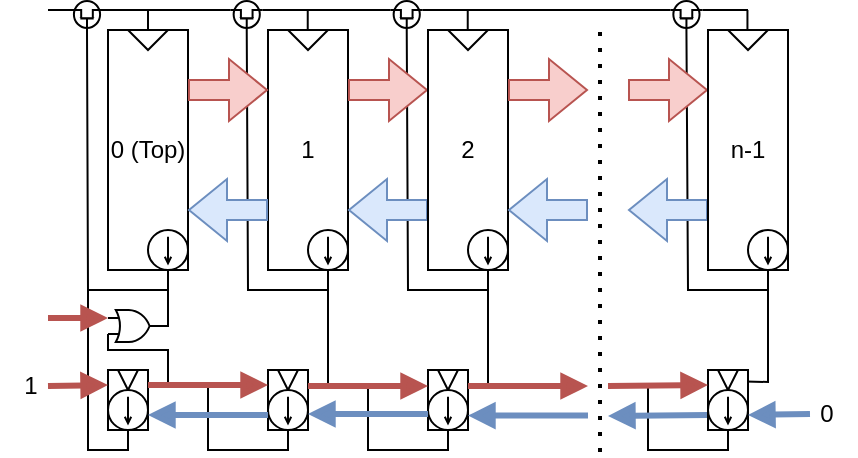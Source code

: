<mxfile version="26.2.15">
  <diagram name="Page-1" id="yw7uzkfrFI3tsPfTm3u0">
    <mxGraphModel dx="476" dy="406" grid="1" gridSize="10" guides="1" tooltips="1" connect="1" arrows="1" fold="1" page="1" pageScale="1" pageWidth="850" pageHeight="1100" math="0" shadow="0">
      <root>
        <mxCell id="0" />
        <mxCell id="1" parent="0" />
        <mxCell id="SbQJvmoPVhkG7Eqfk1Kw-50" value="" style="endArrow=none;html=1;rounded=0;exitX=0.5;exitY=1;exitDx=0;exitDy=0;exitPerimeter=0;" edge="1" parent="1" source="SbQJvmoPVhkG7Eqfk1Kw-49">
          <mxGeometry width="50" height="50" relative="1" as="geometry">
            <mxPoint x="440" y="380" as="sourcePoint" />
            <mxPoint x="260" y="410" as="targetPoint" />
            <Array as="points">
              <mxPoint x="280" y="490" />
              <mxPoint x="260" y="490" />
            </Array>
          </mxGeometry>
        </mxCell>
        <mxCell id="SbQJvmoPVhkG7Eqfk1Kw-32" value="" style="endArrow=none;html=1;rounded=0;exitX=0;exitY=0.5;exitDx=0;exitDy=0;exitPerimeter=0;" edge="1" parent="1" source="SbQJvmoPVhkG7Eqfk1Kw-30">
          <mxGeometry width="50" height="50" relative="1" as="geometry">
            <mxPoint x="439.87" y="330" as="sourcePoint" />
            <mxPoint x="380" y="410" as="targetPoint" />
            <Array as="points">
              <mxPoint x="340" y="410" />
            </Array>
          </mxGeometry>
        </mxCell>
        <mxCell id="SbQJvmoPVhkG7Eqfk1Kw-36" value="" style="endArrow=none;html=1;rounded=0;exitX=0;exitY=0.5;exitDx=0;exitDy=0;exitPerimeter=0;" edge="1" parent="1" source="SbQJvmoPVhkG7Eqfk1Kw-34">
          <mxGeometry width="50" height="50" relative="1" as="geometry">
            <mxPoint x="519.87" y="330" as="sourcePoint" />
            <mxPoint x="460" y="410" as="targetPoint" />
            <Array as="points">
              <mxPoint x="420" y="410" />
            </Array>
          </mxGeometry>
        </mxCell>
        <mxCell id="SbQJvmoPVhkG7Eqfk1Kw-40" value="" style="endArrow=none;html=1;rounded=0;exitX=0;exitY=0.5;exitDx=0;exitDy=0;exitPerimeter=0;" edge="1" parent="1" source="SbQJvmoPVhkG7Eqfk1Kw-38">
          <mxGeometry width="50" height="50" relative="1" as="geometry">
            <mxPoint x="659.72" y="330" as="sourcePoint" />
            <mxPoint x="600" y="410" as="targetPoint" />
            <Array as="points">
              <mxPoint x="560" y="410" />
            </Array>
          </mxGeometry>
        </mxCell>
        <mxCell id="SbQJvmoPVhkG7Eqfk1Kw-4" value="" style="endArrow=none;html=1;rounded=0;exitX=0.75;exitY=1;exitDx=0;exitDy=0;entryX=0.937;entryY=0.192;entryDx=0;entryDy=0;entryPerimeter=0;" edge="1" parent="1" target="aNke-gL7oU3gdszmX9jL-92">
          <mxGeometry width="50" height="50" relative="1" as="geometry">
            <mxPoint x="600" y="400" as="sourcePoint" />
            <mxPoint x="590" y="448" as="targetPoint" />
            <Array as="points">
              <mxPoint x="600" y="456" />
            </Array>
          </mxGeometry>
        </mxCell>
        <mxCell id="SbQJvmoPVhkG7Eqfk1Kw-16" value="" style="endArrow=none;html=1;rounded=0;exitX=0.5;exitY=1;exitDx=0;exitDy=0;exitPerimeter=0;" edge="1" parent="1">
          <mxGeometry width="50" height="50" relative="1" as="geometry">
            <mxPoint x="580" y="480" as="sourcePoint" />
            <mxPoint x="540" y="458" as="targetPoint" />
            <Array as="points">
              <mxPoint x="580" y="490" />
              <mxPoint x="540" y="490" />
            </Array>
          </mxGeometry>
        </mxCell>
        <mxCell id="SbQJvmoPVhkG7Eqfk1Kw-15" value="" style="endArrow=none;html=1;rounded=0;exitX=0.5;exitY=1;exitDx=0;exitDy=0;exitPerimeter=0;" edge="1" parent="1">
          <mxGeometry width="50" height="50" relative="1" as="geometry">
            <mxPoint x="440" y="480" as="sourcePoint" />
            <mxPoint x="400" y="458" as="targetPoint" />
            <Array as="points">
              <mxPoint x="440" y="490" />
              <mxPoint x="400" y="490" />
            </Array>
          </mxGeometry>
        </mxCell>
        <mxCell id="SbQJvmoPVhkG7Eqfk1Kw-14" value="" style="endArrow=none;html=1;rounded=0;exitX=0.5;exitY=1;exitDx=0;exitDy=0;exitPerimeter=0;" edge="1" parent="1" source="SbQJvmoPVhkG7Eqfk1Kw-8">
          <mxGeometry width="50" height="50" relative="1" as="geometry">
            <mxPoint x="350" y="420" as="sourcePoint" />
            <mxPoint x="320" y="458" as="targetPoint" />
            <Array as="points">
              <mxPoint x="360" y="490" />
              <mxPoint x="320" y="490" />
            </Array>
          </mxGeometry>
        </mxCell>
        <mxCell id="SbQJvmoPVhkG7Eqfk1Kw-3" value="" style="endArrow=none;html=1;rounded=0;exitX=0.75;exitY=1;exitDx=0;exitDy=0;entryX=1;entryY=0.25;entryDx=0;entryDy=0;" edge="1" parent="1" target="aNke-gL7oU3gdszmX9jL-86">
          <mxGeometry width="50" height="50" relative="1" as="geometry">
            <mxPoint x="460" y="400" as="sourcePoint" />
            <mxPoint x="450" y="448" as="targetPoint" />
            <Array as="points">
              <mxPoint x="460" y="458" />
            </Array>
          </mxGeometry>
        </mxCell>
        <mxCell id="aNke-gL7oU3gdszmX9jL-122" style="edgeStyle=orthogonalEdgeStyle;rounded=0;orthogonalLoop=1;jettySize=auto;html=1;endArrow=none;startFill=0;exitX=1;exitY=0.25;exitDx=0;exitDy=0;entryX=0;entryY=0.75;entryDx=0;entryDy=0;entryPerimeter=0;" parent="1" source="aNke-gL7oU3gdszmX9jL-39" target="aNke-gL7oU3gdszmX9jL-116" edge="1">
          <mxGeometry relative="1" as="geometry">
            <Array as="points">
              <mxPoint x="300" y="458" />
              <mxPoint x="300" y="440" />
              <mxPoint x="270" y="440" />
            </Array>
            <mxPoint x="290" y="460" as="sourcePoint" />
            <mxPoint x="260" y="440" as="targetPoint" />
          </mxGeometry>
        </mxCell>
        <mxCell id="aNke-gL7oU3gdszmX9jL-112" value="" style="endArrow=block;html=1;rounded=0;exitX=0;exitY=0.75;exitDx=0;exitDy=0;endFill=1;strokeWidth=3;fillColor=#dae8fc;strokeColor=#6c8ebf;" parent="1" source="aNke-gL7oU3gdszmX9jL-92" edge="1">
          <mxGeometry width="50" height="50" relative="1" as="geometry">
            <mxPoint x="600" y="472.93" as="sourcePoint" />
            <mxPoint x="520" y="473" as="targetPoint" />
          </mxGeometry>
        </mxCell>
        <mxCell id="aNke-gL7oU3gdszmX9jL-3" value="1" style="rounded=0;whiteSpace=wrap;html=1;" parent="1" vertex="1">
          <mxGeometry x="350" y="280" width="40" height="120" as="geometry" />
        </mxCell>
        <mxCell id="aNke-gL7oU3gdszmX9jL-9" value="" style="shape=flexArrow;endArrow=classic;html=1;rounded=0;entryX=1;entryY=0.75;entryDx=0;entryDy=0;exitX=0;exitY=0.75;exitDx=0;exitDy=0;fillColor=#dae8fc;strokeColor=#6c8ebf;" parent="1" source="aNke-gL7oU3gdszmX9jL-12" target="aNke-gL7oU3gdszmX9jL-3" edge="1">
          <mxGeometry width="50" height="50" relative="1" as="geometry">
            <mxPoint x="240" y="328" as="sourcePoint" />
            <mxPoint x="278" y="329" as="targetPoint" />
          </mxGeometry>
        </mxCell>
        <mxCell id="aNke-gL7oU3gdszmX9jL-12" value="" style="rounded=0;whiteSpace=wrap;html=1;" parent="1" vertex="1">
          <mxGeometry x="430" y="280" width="40" height="120" as="geometry" />
        </mxCell>
        <mxCell id="aNke-gL7oU3gdszmX9jL-13" value="" style="shape=flexArrow;endArrow=classic;html=1;rounded=0;entryX=0;entryY=0.25;entryDx=0;entryDy=0;fillColor=#f8cecc;strokeColor=#b85450;" parent="1" target="aNke-gL7oU3gdszmX9jL-12" edge="1">
          <mxGeometry width="50" height="50" relative="1" as="geometry">
            <mxPoint x="390" y="310" as="sourcePoint" />
            <mxPoint x="278" y="321" as="targetPoint" />
          </mxGeometry>
        </mxCell>
        <mxCell id="aNke-gL7oU3gdszmX9jL-16" value="&lt;span style=&quot;background-color: transparent; color: light-dark(rgb(0, 0, 0), rgb(255, 255, 255));&quot;&gt;0 (Top)&lt;/span&gt;" style="rounded=0;whiteSpace=wrap;html=1;" parent="1" vertex="1">
          <mxGeometry x="270" y="280" width="40" height="120" as="geometry" />
        </mxCell>
        <mxCell id="aNke-gL7oU3gdszmX9jL-17" value="" style="shape=flexArrow;endArrow=classic;html=1;rounded=0;entryX=1;entryY=0.75;entryDx=0;entryDy=0;exitX=0;exitY=0.75;exitDx=0;exitDy=0;fillColor=#dae8fc;strokeColor=#6c8ebf;" parent="1" target="aNke-gL7oU3gdszmX9jL-16" edge="1">
          <mxGeometry width="50" height="50" relative="1" as="geometry">
            <mxPoint x="350" y="370" as="sourcePoint" />
            <mxPoint x="198" y="329" as="targetPoint" />
          </mxGeometry>
        </mxCell>
        <mxCell id="aNke-gL7oU3gdszmX9jL-20" value="" style="shape=flexArrow;endArrow=classic;html=1;rounded=0;entryX=0;entryY=0.25;entryDx=0;entryDy=0;fillColor=#f8cecc;strokeColor=#b85450;" parent="1" edge="1">
          <mxGeometry width="50" height="50" relative="1" as="geometry">
            <mxPoint x="310" y="310" as="sourcePoint" />
            <mxPoint x="350" y="310" as="targetPoint" />
          </mxGeometry>
        </mxCell>
        <mxCell id="aNke-gL7oU3gdszmX9jL-26" value="2" style="rounded=0;whiteSpace=wrap;html=1;" parent="1" vertex="1">
          <mxGeometry x="430" y="280" width="40" height="120" as="geometry" />
        </mxCell>
        <mxCell id="aNke-gL7oU3gdszmX9jL-27" value="" style="shape=flexArrow;endArrow=classic;html=1;rounded=0;entryX=1;entryY=0.75;entryDx=0;entryDy=0;exitX=0;exitY=0.75;exitDx=0;exitDy=0;fillColor=#dae8fc;strokeColor=#6c8ebf;" parent="1" target="aNke-gL7oU3gdszmX9jL-26" edge="1">
          <mxGeometry width="50" height="50" relative="1" as="geometry">
            <mxPoint x="510" y="370" as="sourcePoint" />
            <mxPoint x="358" y="329" as="targetPoint" />
          </mxGeometry>
        </mxCell>
        <mxCell id="aNke-gL7oU3gdszmX9jL-30" value="" style="shape=flexArrow;endArrow=classic;html=1;rounded=0;entryX=0;entryY=0.25;entryDx=0;entryDy=0;fillColor=#f8cecc;strokeColor=#b85450;" parent="1" edge="1">
          <mxGeometry width="50" height="50" relative="1" as="geometry">
            <mxPoint x="470" y="310" as="sourcePoint" />
            <mxPoint x="510" y="310" as="targetPoint" />
          </mxGeometry>
        </mxCell>
        <mxCell id="aNke-gL7oU3gdszmX9jL-32" value="" style="endArrow=none;html=1;rounded=0;entryX=0.25;entryY=0;entryDx=0;entryDy=0;exitX=0.75;exitY=0;exitDx=0;exitDy=0;" parent="1" source="aNke-gL7oU3gdszmX9jL-16" target="aNke-gL7oU3gdszmX9jL-16" edge="1">
          <mxGeometry width="50" height="50" relative="1" as="geometry">
            <mxPoint x="360" y="450" as="sourcePoint" />
            <mxPoint x="410" y="400" as="targetPoint" />
            <Array as="points">
              <mxPoint x="290" y="290" />
            </Array>
          </mxGeometry>
        </mxCell>
        <mxCell id="aNke-gL7oU3gdszmX9jL-34" value="" style="endArrow=none;html=1;rounded=0;entryX=0.25;entryY=0;entryDx=0;entryDy=0;exitX=0.75;exitY=0;exitDx=0;exitDy=0;" parent="1" edge="1">
          <mxGeometry width="50" height="50" relative="1" as="geometry">
            <mxPoint x="380" y="280" as="sourcePoint" />
            <mxPoint x="360" y="280" as="targetPoint" />
            <Array as="points">
              <mxPoint x="370" y="290" />
            </Array>
          </mxGeometry>
        </mxCell>
        <mxCell id="aNke-gL7oU3gdszmX9jL-35" value="" style="endArrow=none;html=1;rounded=0;entryX=0.25;entryY=0;entryDx=0;entryDy=0;exitX=0.75;exitY=0;exitDx=0;exitDy=0;" parent="1" edge="1">
          <mxGeometry width="50" height="50" relative="1" as="geometry">
            <mxPoint x="460" y="280" as="sourcePoint" />
            <mxPoint x="440" y="280" as="targetPoint" />
            <Array as="points">
              <mxPoint x="450" y="290" />
            </Array>
          </mxGeometry>
        </mxCell>
        <mxCell id="aNke-gL7oU3gdszmX9jL-47" value="" style="group" parent="1" vertex="1" connectable="0">
          <mxGeometry x="270" y="450" width="20" height="30" as="geometry" />
        </mxCell>
        <mxCell id="aNke-gL7oU3gdszmX9jL-39" value="" style="rounded=0;whiteSpace=wrap;html=1;" parent="aNke-gL7oU3gdszmX9jL-47" vertex="1">
          <mxGeometry width="20" height="30" as="geometry" />
        </mxCell>
        <mxCell id="aNke-gL7oU3gdszmX9jL-40" value="" style="endArrow=none;html=1;rounded=0;entryX=0.25;entryY=0;entryDx=0;entryDy=0;exitX=0.75;exitY=0;exitDx=0;exitDy=0;" parent="aNke-gL7oU3gdszmX9jL-47" edge="1">
          <mxGeometry width="50" height="50" relative="1" as="geometry">
            <mxPoint x="15" as="sourcePoint" />
            <mxPoint x="5" as="targetPoint" />
            <Array as="points">
              <mxPoint x="10" y="10" />
            </Array>
          </mxGeometry>
        </mxCell>
        <mxCell id="SbQJvmoPVhkG7Eqfk1Kw-49" value="" style="pointerEvents=1;verticalLabelPosition=bottom;shadow=0;dashed=0;align=center;html=1;verticalAlign=top;shape=mxgraph.electrical.signal_sources.source;aspect=fixed;points=[[0.5,0,0],[1,0.5,0],[0.5,1,0],[0,0.5,0]];elSignalType=dc2;" vertex="1" parent="aNke-gL7oU3gdszmX9jL-47">
          <mxGeometry y="10" width="20" height="20" as="geometry" />
        </mxCell>
        <mxCell id="aNke-gL7oU3gdszmX9jL-57" value="" style="shape=flexArrow;endArrow=classic;html=1;rounded=0;entryX=1;entryY=0.75;entryDx=0;entryDy=0;exitX=0;exitY=0.75;exitDx=0;exitDy=0;fillColor=#dae8fc;strokeColor=#6c8ebf;" parent="1" source="aNke-gL7oU3gdszmX9jL-59" edge="1">
          <mxGeometry width="50" height="50" relative="1" as="geometry">
            <mxPoint x="380" y="328" as="sourcePoint" />
            <mxPoint x="530" y="370" as="targetPoint" />
          </mxGeometry>
        </mxCell>
        <mxCell id="aNke-gL7oU3gdszmX9jL-59" value="" style="rounded=0;whiteSpace=wrap;html=1;" parent="1" vertex="1">
          <mxGeometry x="570" y="280" width="40" height="120" as="geometry" />
        </mxCell>
        <mxCell id="aNke-gL7oU3gdszmX9jL-60" value="" style="shape=flexArrow;endArrow=classic;html=1;rounded=0;entryX=0;entryY=0.25;entryDx=0;entryDy=0;fillColor=#f8cecc;strokeColor=#b85450;" parent="1" target="aNke-gL7oU3gdszmX9jL-59" edge="1">
          <mxGeometry width="50" height="50" relative="1" as="geometry">
            <mxPoint x="530" y="310" as="sourcePoint" />
            <mxPoint x="418" y="321" as="targetPoint" />
          </mxGeometry>
        </mxCell>
        <mxCell id="aNke-gL7oU3gdszmX9jL-62" value="n-1" style="rounded=0;whiteSpace=wrap;html=1;" parent="1" vertex="1">
          <mxGeometry x="570" y="280" width="40" height="120" as="geometry" />
        </mxCell>
        <mxCell id="aNke-gL7oU3gdszmX9jL-67" value="" style="endArrow=none;html=1;rounded=0;entryX=0.25;entryY=0;entryDx=0;entryDy=0;exitX=0.75;exitY=0;exitDx=0;exitDy=0;" parent="1" edge="1">
          <mxGeometry width="50" height="50" relative="1" as="geometry">
            <mxPoint x="600" y="280" as="sourcePoint" />
            <mxPoint x="580" y="280" as="targetPoint" />
            <Array as="points">
              <mxPoint x="590" y="290" />
            </Array>
          </mxGeometry>
        </mxCell>
        <mxCell id="aNke-gL7oU3gdszmX9jL-79" value="" style="group" parent="1" vertex="1" connectable="0">
          <mxGeometry x="350" y="450" width="20" height="30" as="geometry" />
        </mxCell>
        <mxCell id="aNke-gL7oU3gdszmX9jL-80" value="" style="rounded=0;whiteSpace=wrap;html=1;" parent="aNke-gL7oU3gdszmX9jL-79" vertex="1">
          <mxGeometry width="20" height="30" as="geometry" />
        </mxCell>
        <mxCell id="aNke-gL7oU3gdszmX9jL-81" value="" style="endArrow=none;html=1;rounded=0;entryX=0.25;entryY=0;entryDx=0;entryDy=0;exitX=0.75;exitY=0;exitDx=0;exitDy=0;" parent="aNke-gL7oU3gdszmX9jL-79" edge="1">
          <mxGeometry width="50" height="50" relative="1" as="geometry">
            <mxPoint x="15" as="sourcePoint" />
            <mxPoint x="5" as="targetPoint" />
            <Array as="points">
              <mxPoint x="10" y="10" />
            </Array>
          </mxGeometry>
        </mxCell>
        <mxCell id="SbQJvmoPVhkG7Eqfk1Kw-8" value="" style="pointerEvents=1;verticalLabelPosition=bottom;shadow=0;dashed=0;align=center;html=1;verticalAlign=top;shape=mxgraph.electrical.signal_sources.source;aspect=fixed;points=[[0.5,0,0],[1,0.5,0],[0.5,1,0],[0,0.5,0]];elSignalType=dc2;" vertex="1" parent="aNke-gL7oU3gdszmX9jL-79">
          <mxGeometry y="10" width="20" height="20" as="geometry" />
        </mxCell>
        <mxCell id="aNke-gL7oU3gdszmX9jL-82" value="" style="endArrow=none;html=1;rounded=0;exitX=0.75;exitY=1;exitDx=0;exitDy=0;entryX=1;entryY=0.25;entryDx=0;entryDy=0;" parent="1" target="aNke-gL7oU3gdszmX9jL-80" edge="1" source="aNke-gL7oU3gdszmX9jL-3">
          <mxGeometry width="50" height="50" relative="1" as="geometry">
            <mxPoint x="390" y="383" as="sourcePoint" />
            <mxPoint x="390" y="450" as="targetPoint" />
            <Array as="points">
              <mxPoint x="380" y="458" />
            </Array>
          </mxGeometry>
        </mxCell>
        <mxCell id="aNke-gL7oU3gdszmX9jL-85" value="" style="group" parent="1" vertex="1" connectable="0">
          <mxGeometry x="430" y="450" width="20" height="30" as="geometry" />
        </mxCell>
        <mxCell id="aNke-gL7oU3gdszmX9jL-86" value="" style="rounded=0;whiteSpace=wrap;html=1;" parent="aNke-gL7oU3gdszmX9jL-85" vertex="1">
          <mxGeometry width="20" height="30" as="geometry" />
        </mxCell>
        <mxCell id="aNke-gL7oU3gdszmX9jL-87" value="" style="endArrow=none;html=1;rounded=0;entryX=0.25;entryY=0;entryDx=0;entryDy=0;exitX=0.75;exitY=0;exitDx=0;exitDy=0;" parent="aNke-gL7oU3gdszmX9jL-85" edge="1">
          <mxGeometry width="50" height="50" relative="1" as="geometry">
            <mxPoint x="15" as="sourcePoint" />
            <mxPoint x="5" as="targetPoint" />
            <Array as="points">
              <mxPoint x="10" y="10" />
            </Array>
          </mxGeometry>
        </mxCell>
        <mxCell id="SbQJvmoPVhkG7Eqfk1Kw-12" value="" style="pointerEvents=1;verticalLabelPosition=bottom;shadow=0;dashed=0;align=center;html=1;verticalAlign=top;shape=mxgraph.electrical.signal_sources.source;aspect=fixed;points=[[0.5,0,0],[1,0.5,0],[0.5,1,0],[0,0.5,0]];elSignalType=dc2;" vertex="1" parent="aNke-gL7oU3gdszmX9jL-85">
          <mxGeometry y="10" width="20" height="20" as="geometry" />
        </mxCell>
        <mxCell id="aNke-gL7oU3gdszmX9jL-91" value="" style="group" parent="1" vertex="1" connectable="0">
          <mxGeometry x="570" y="450" width="20" height="30" as="geometry" />
        </mxCell>
        <mxCell id="aNke-gL7oU3gdszmX9jL-92" value="" style="rounded=0;whiteSpace=wrap;html=1;" parent="aNke-gL7oU3gdszmX9jL-91" vertex="1">
          <mxGeometry width="20" height="30" as="geometry" />
        </mxCell>
        <mxCell id="aNke-gL7oU3gdszmX9jL-93" value="" style="endArrow=none;html=1;rounded=0;entryX=0.25;entryY=0;entryDx=0;entryDy=0;exitX=0.75;exitY=0;exitDx=0;exitDy=0;" parent="aNke-gL7oU3gdszmX9jL-91" edge="1">
          <mxGeometry width="50" height="50" relative="1" as="geometry">
            <mxPoint x="15" as="sourcePoint" />
            <mxPoint x="5" as="targetPoint" />
            <Array as="points">
              <mxPoint x="10" y="10" />
            </Array>
          </mxGeometry>
        </mxCell>
        <mxCell id="SbQJvmoPVhkG7Eqfk1Kw-13" value="" style="pointerEvents=1;verticalLabelPosition=bottom;shadow=0;dashed=0;align=center;html=1;verticalAlign=top;shape=mxgraph.electrical.signal_sources.source;aspect=fixed;points=[[0.5,0,0],[1,0.5,0],[0.5,1,0],[0,0.5,0]];elSignalType=dc2;" vertex="1" parent="aNke-gL7oU3gdszmX9jL-91">
          <mxGeometry y="10" width="20" height="20" as="geometry" />
        </mxCell>
        <mxCell id="aNke-gL7oU3gdszmX9jL-98" value="" style="endArrow=none;dashed=1;html=1;dashPattern=1 3;strokeWidth=2;rounded=0;" parent="1" edge="1">
          <mxGeometry width="50" height="50" relative="1" as="geometry">
            <mxPoint x="516" y="491" as="sourcePoint" />
            <mxPoint x="516" y="276" as="targetPoint" />
          </mxGeometry>
        </mxCell>
        <mxCell id="aNke-gL7oU3gdszmX9jL-101" value="0" style="text;html=1;align=center;verticalAlign=middle;resizable=0;points=[];autosize=1;strokeColor=none;fillColor=none;" parent="1" vertex="1">
          <mxGeometry x="614" y="457" width="30" height="30" as="geometry" />
        </mxCell>
        <mxCell id="aNke-gL7oU3gdszmX9jL-102" value="" style="endArrow=block;html=1;rounded=0;exitX=1;exitY=0.25;exitDx=0;exitDy=0;entryX=0;entryY=0.25;entryDx=0;entryDy=0;endFill=1;strokeWidth=3;fillColor=#f8cecc;strokeColor=#b85450;" parent="1" source="aNke-gL7oU3gdszmX9jL-39" target="aNke-gL7oU3gdszmX9jL-80" edge="1">
          <mxGeometry width="50" height="50" relative="1" as="geometry">
            <mxPoint x="490" y="270" as="sourcePoint" />
            <mxPoint x="540" y="220" as="targetPoint" />
            <Array as="points" />
          </mxGeometry>
        </mxCell>
        <mxCell id="aNke-gL7oU3gdszmX9jL-103" value="" style="endArrow=block;html=1;rounded=0;exitX=1;exitY=0.25;exitDx=0;exitDy=0;entryX=0;entryY=0.25;entryDx=0;entryDy=0;endFill=1;strokeWidth=3;fillColor=#f8cecc;strokeColor=#b85450;" parent="1" edge="1">
          <mxGeometry width="50" height="50" relative="1" as="geometry">
            <mxPoint x="370" y="458" as="sourcePoint" />
            <mxPoint x="430" y="458" as="targetPoint" />
          </mxGeometry>
        </mxCell>
        <mxCell id="aNke-gL7oU3gdszmX9jL-104" value="" style="endArrow=block;html=1;rounded=0;exitX=1;exitY=0.25;exitDx=0;exitDy=0;entryX=0;entryY=0.25;entryDx=0;entryDy=0;endFill=1;strokeWidth=3;fillColor=#f8cecc;strokeColor=#b85450;" parent="1" edge="1">
          <mxGeometry width="50" height="50" relative="1" as="geometry">
            <mxPoint x="450" y="458" as="sourcePoint" />
            <mxPoint x="510" y="458" as="targetPoint" />
          </mxGeometry>
        </mxCell>
        <mxCell id="aNke-gL7oU3gdszmX9jL-107" value="" style="endArrow=block;html=1;rounded=0;entryX=0;entryY=0.25;entryDx=0;entryDy=0;endFill=1;strokeWidth=3;fillColor=#f8cecc;strokeColor=#b85450;" parent="1" target="aNke-gL7oU3gdszmX9jL-92" edge="1">
          <mxGeometry width="50" height="50" relative="1" as="geometry">
            <mxPoint x="520" y="458" as="sourcePoint" />
            <mxPoint x="600" y="458" as="targetPoint" />
          </mxGeometry>
        </mxCell>
        <mxCell id="aNke-gL7oU3gdszmX9jL-108" value="" style="endArrow=block;html=1;rounded=0;exitX=0;exitY=0.75;exitDx=0;exitDy=0;entryX=1;entryY=0.75;entryDx=0;entryDy=0;endFill=1;strokeWidth=3;fillColor=#dae8fc;strokeColor=#6c8ebf;" parent="1" source="aNke-gL7oU3gdszmX9jL-80" target="aNke-gL7oU3gdszmX9jL-39" edge="1">
          <mxGeometry width="50" height="50" relative="1" as="geometry">
            <mxPoint x="300" y="467" as="sourcePoint" />
            <mxPoint x="360" y="467" as="targetPoint" />
          </mxGeometry>
        </mxCell>
        <mxCell id="aNke-gL7oU3gdszmX9jL-109" value="" style="endArrow=block;html=1;rounded=0;exitX=0;exitY=0.75;exitDx=0;exitDy=0;entryX=1;entryY=0.75;entryDx=0;entryDy=0;endFill=1;strokeWidth=3;fillColor=#dae8fc;strokeColor=#6c8ebf;" parent="1" edge="1">
          <mxGeometry width="50" height="50" relative="1" as="geometry">
            <mxPoint x="430" y="472" as="sourcePoint" />
            <mxPoint x="370" y="472" as="targetPoint" />
          </mxGeometry>
        </mxCell>
        <mxCell id="aNke-gL7oU3gdszmX9jL-110" value="" style="endArrow=block;html=1;rounded=0;exitX=0;exitY=0.75;exitDx=0;exitDy=0;entryX=1;entryY=0.75;entryDx=0;entryDy=0;endFill=1;strokeWidth=3;fillColor=#dae8fc;strokeColor=#6c8ebf;" parent="1" edge="1">
          <mxGeometry width="50" height="50" relative="1" as="geometry">
            <mxPoint x="510" y="472.8" as="sourcePoint" />
            <mxPoint x="450" y="472.8" as="targetPoint" />
          </mxGeometry>
        </mxCell>
        <mxCell id="aNke-gL7oU3gdszmX9jL-113" value="" style="endArrow=block;html=1;rounded=0;endFill=1;strokeWidth=3;fillColor=#dae8fc;strokeColor=#6c8ebf;entryX=1;entryY=0.75;entryDx=0;entryDy=0;" parent="1" target="aNke-gL7oU3gdszmX9jL-92" edge="1">
          <mxGeometry width="50" height="50" relative="1" as="geometry">
            <mxPoint x="621" y="472" as="sourcePoint" />
            <mxPoint x="590" y="472.93" as="targetPoint" />
          </mxGeometry>
        </mxCell>
        <mxCell id="aNke-gL7oU3gdszmX9jL-114" value="" style="endArrow=block;html=1;rounded=0;entryX=0;entryY=0.25;entryDx=0;entryDy=0;endFill=1;strokeWidth=3;fillColor=#f8cecc;strokeColor=#b85450;" parent="1" target="aNke-gL7oU3gdszmX9jL-39" edge="1">
          <mxGeometry width="50" height="50" relative="1" as="geometry">
            <mxPoint x="240" y="458" as="sourcePoint" />
            <mxPoint x="270" y="458" as="targetPoint" />
          </mxGeometry>
        </mxCell>
        <mxCell id="aNke-gL7oU3gdszmX9jL-116" value="" style="verticalLabelPosition=bottom;shadow=0;dashed=0;align=center;html=1;verticalAlign=top;shape=mxgraph.electrical.logic_gates.logic_gate;operation=or;" parent="1" vertex="1">
          <mxGeometry x="270" y="420" width="26" height="16" as="geometry" />
        </mxCell>
        <mxCell id="SbQJvmoPVhkG7Eqfk1Kw-1" value="" style="endArrow=block;html=1;rounded=0;entryX=0;entryY=0.25;entryDx=0;entryDy=0;endFill=1;strokeWidth=3;fillColor=#f8cecc;strokeColor=#b85450;entryPerimeter=0;" edge="1" parent="1" target="aNke-gL7oU3gdszmX9jL-116">
          <mxGeometry width="50" height="50" relative="1" as="geometry">
            <mxPoint x="240" y="424" as="sourcePoint" />
            <mxPoint x="264" y="410" as="targetPoint" />
          </mxGeometry>
        </mxCell>
        <mxCell id="SbQJvmoPVhkG7Eqfk1Kw-2" value="" style="endArrow=none;html=1;rounded=0;entryX=0.75;entryY=1;entryDx=0;entryDy=0;exitX=1;exitY=0.5;exitDx=0;exitDy=0;exitPerimeter=0;" edge="1" parent="1" source="aNke-gL7oU3gdszmX9jL-116" target="aNke-gL7oU3gdszmX9jL-16">
          <mxGeometry width="50" height="50" relative="1" as="geometry">
            <mxPoint x="300" y="420" as="sourcePoint" />
            <mxPoint x="380" y="360" as="targetPoint" />
            <Array as="points">
              <mxPoint x="300" y="428" />
            </Array>
          </mxGeometry>
        </mxCell>
        <mxCell id="SbQJvmoPVhkG7Eqfk1Kw-5" value="1" style="text;html=1;align=center;verticalAlign=middle;resizable=0;points=[];autosize=1;strokeColor=none;fillColor=none;" vertex="1" parent="1">
          <mxGeometry x="216" y="443" width="30" height="30" as="geometry" />
        </mxCell>
        <mxCell id="SbQJvmoPVhkG7Eqfk1Kw-9" value="" style="pointerEvents=1;verticalLabelPosition=bottom;shadow=0;dashed=0;align=center;html=1;verticalAlign=top;shape=mxgraph.electrical.signal_sources.source;aspect=fixed;points=[[0.5,0,0],[1,0.5,0],[0.5,1,0],[0,0.5,0]];elSignalType=dc2;" vertex="1" parent="1">
          <mxGeometry x="370" y="380" width="20" height="20" as="geometry" />
        </mxCell>
        <mxCell id="SbQJvmoPVhkG7Eqfk1Kw-10" value="" style="pointerEvents=1;verticalLabelPosition=bottom;shadow=0;dashed=0;align=center;html=1;verticalAlign=top;shape=mxgraph.electrical.signal_sources.source;aspect=fixed;points=[[0.5,0,0],[1,0.5,0],[0.5,1,0],[0,0.5,0]];elSignalType=dc2;" vertex="1" parent="1">
          <mxGeometry x="450" y="380" width="20" height="20" as="geometry" />
        </mxCell>
        <mxCell id="SbQJvmoPVhkG7Eqfk1Kw-11" value="" style="pointerEvents=1;verticalLabelPosition=bottom;shadow=0;dashed=0;align=center;html=1;verticalAlign=top;shape=mxgraph.electrical.signal_sources.source;aspect=fixed;points=[[0.5,0,0],[1,0.5,0],[0.5,1,0],[0,0.5,0]];elSignalType=dc2;" vertex="1" parent="1">
          <mxGeometry x="590" y="380" width="20" height="20" as="geometry" />
        </mxCell>
        <mxCell id="SbQJvmoPVhkG7Eqfk1Kw-17" value="" style="pointerEvents=1;verticalLabelPosition=bottom;shadow=0;dashed=0;align=center;html=1;verticalAlign=top;shape=mxgraph.electrical.signal_sources.source;aspect=fixed;points=[[0.5,0,0],[1,0.5,0],[0.5,1,0],[0,0.5,0]];elSignalType=dc2;" vertex="1" parent="1">
          <mxGeometry x="290" y="380" width="20" height="20" as="geometry" />
        </mxCell>
        <mxCell id="SbQJvmoPVhkG7Eqfk1Kw-22" value="" style="verticalLabelPosition=bottom;shadow=0;dashed=0;align=center;html=1;verticalAlign=top;shape=mxgraph.electrical.mosfets1.mosfet_n_no_bulk;rotation=-90;" vertex="1" parent="1">
          <mxGeometry x="252" y="265" width="15" height="16" as="geometry" />
        </mxCell>
        <mxCell id="SbQJvmoPVhkG7Eqfk1Kw-23" value="" style="endArrow=none;html=1;rounded=0;exitX=0.7;exitY=1;exitDx=0;exitDy=0;exitPerimeter=0;" edge="1" parent="1" source="SbQJvmoPVhkG7Eqfk1Kw-22">
          <mxGeometry width="50" height="50" relative="1" as="geometry">
            <mxPoint x="360" y="330" as="sourcePoint" />
            <mxPoint x="330" y="270" as="targetPoint" />
          </mxGeometry>
        </mxCell>
        <mxCell id="SbQJvmoPVhkG7Eqfk1Kw-24" value="" style="endArrow=none;html=1;rounded=0;exitX=0.5;exitY=0;exitDx=0;exitDy=0;" edge="1" parent="1" source="aNke-gL7oU3gdszmX9jL-16">
          <mxGeometry width="50" height="50" relative="1" as="geometry">
            <mxPoint x="360" y="330" as="sourcePoint" />
            <mxPoint x="290" y="270" as="targetPoint" />
          </mxGeometry>
        </mxCell>
        <mxCell id="SbQJvmoPVhkG7Eqfk1Kw-28" value="" style="endArrow=none;html=1;rounded=0;exitX=0;exitY=0.5;exitDx=0;exitDy=0;exitPerimeter=0;" edge="1" parent="1" source="SbQJvmoPVhkG7Eqfk1Kw-22">
          <mxGeometry width="50" height="50" relative="1" as="geometry">
            <mxPoint x="360" y="330" as="sourcePoint" />
            <mxPoint x="300" y="410" as="targetPoint" />
            <Array as="points">
              <mxPoint x="260" y="410" />
            </Array>
          </mxGeometry>
        </mxCell>
        <mxCell id="SbQJvmoPVhkG7Eqfk1Kw-29" value="" style="endArrow=none;html=1;rounded=0;entryX=0.7;entryY=0;entryDx=0;entryDy=0;entryPerimeter=0;" edge="1" parent="1" target="SbQJvmoPVhkG7Eqfk1Kw-22">
          <mxGeometry width="50" height="50" relative="1" as="geometry">
            <mxPoint x="240" y="270" as="sourcePoint" />
            <mxPoint x="360" y="330" as="targetPoint" />
          </mxGeometry>
        </mxCell>
        <mxCell id="SbQJvmoPVhkG7Eqfk1Kw-30" value="" style="verticalLabelPosition=bottom;shadow=0;dashed=0;align=center;html=1;verticalAlign=top;shape=mxgraph.electrical.mosfets1.mosfet_n_no_bulk;rotation=-90;" vertex="1" parent="1">
          <mxGeometry x="331.87" y="265" width="15" height="16" as="geometry" />
        </mxCell>
        <mxCell id="SbQJvmoPVhkG7Eqfk1Kw-31" value="" style="endArrow=none;html=1;rounded=0;exitX=0.5;exitY=0;exitDx=0;exitDy=0;" edge="1" parent="1">
          <mxGeometry width="50" height="50" relative="1" as="geometry">
            <mxPoint x="369.87" y="280" as="sourcePoint" />
            <mxPoint x="369.87" y="270" as="targetPoint" />
          </mxGeometry>
        </mxCell>
        <mxCell id="SbQJvmoPVhkG7Eqfk1Kw-33" value="" style="endArrow=none;html=1;rounded=0;entryX=0.7;entryY=0;entryDx=0;entryDy=0;entryPerimeter=0;" edge="1" parent="1" target="SbQJvmoPVhkG7Eqfk1Kw-30">
          <mxGeometry width="50" height="50" relative="1" as="geometry">
            <mxPoint x="319.87" y="270" as="sourcePoint" />
            <mxPoint x="439.87" y="330" as="targetPoint" />
          </mxGeometry>
        </mxCell>
        <mxCell id="SbQJvmoPVhkG7Eqfk1Kw-34" value="" style="verticalLabelPosition=bottom;shadow=0;dashed=0;align=center;html=1;verticalAlign=top;shape=mxgraph.electrical.mosfets1.mosfet_n_no_bulk;rotation=-90;" vertex="1" parent="1">
          <mxGeometry x="411.87" y="265" width="15" height="16" as="geometry" />
        </mxCell>
        <mxCell id="SbQJvmoPVhkG7Eqfk1Kw-35" value="" style="endArrow=none;html=1;rounded=0;exitX=0.5;exitY=0;exitDx=0;exitDy=0;" edge="1" parent="1">
          <mxGeometry width="50" height="50" relative="1" as="geometry">
            <mxPoint x="449.87" y="280" as="sourcePoint" />
            <mxPoint x="449.87" y="270" as="targetPoint" />
          </mxGeometry>
        </mxCell>
        <mxCell id="SbQJvmoPVhkG7Eqfk1Kw-37" value="" style="endArrow=none;html=1;rounded=0;entryX=0.7;entryY=0;entryDx=0;entryDy=0;entryPerimeter=0;" edge="1" parent="1" target="SbQJvmoPVhkG7Eqfk1Kw-34">
          <mxGeometry width="50" height="50" relative="1" as="geometry">
            <mxPoint x="399.87" y="270" as="sourcePoint" />
            <mxPoint x="519.87" y="330" as="targetPoint" />
          </mxGeometry>
        </mxCell>
        <mxCell id="SbQJvmoPVhkG7Eqfk1Kw-38" value="" style="verticalLabelPosition=bottom;shadow=0;dashed=0;align=center;html=1;verticalAlign=top;shape=mxgraph.electrical.mosfets1.mosfet_n_no_bulk;rotation=-90;" vertex="1" parent="1">
          <mxGeometry x="551.72" y="265" width="15" height="16" as="geometry" />
        </mxCell>
        <mxCell id="SbQJvmoPVhkG7Eqfk1Kw-39" value="" style="endArrow=none;html=1;rounded=0;exitX=0.5;exitY=0;exitDx=0;exitDy=0;" edge="1" parent="1">
          <mxGeometry width="50" height="50" relative="1" as="geometry">
            <mxPoint x="589.72" y="280" as="sourcePoint" />
            <mxPoint x="589.72" y="270" as="targetPoint" />
          </mxGeometry>
        </mxCell>
        <mxCell id="SbQJvmoPVhkG7Eqfk1Kw-41" value="" style="endArrow=none;html=1;rounded=0;entryX=0.7;entryY=0;entryDx=0;entryDy=0;entryPerimeter=0;" edge="1" parent="1" target="SbQJvmoPVhkG7Eqfk1Kw-38">
          <mxGeometry width="50" height="50" relative="1" as="geometry">
            <mxPoint x="539.72" y="270" as="sourcePoint" />
            <mxPoint x="659.72" y="330" as="targetPoint" />
          </mxGeometry>
        </mxCell>
        <mxCell id="SbQJvmoPVhkG7Eqfk1Kw-42" value="" style="endArrow=none;html=1;rounded=0;entryX=0.7;entryY=1;entryDx=0;entryDy=0;entryPerimeter=0;" edge="1" parent="1" target="SbQJvmoPVhkG7Eqfk1Kw-38">
          <mxGeometry width="50" height="50" relative="1" as="geometry">
            <mxPoint x="590" y="270" as="sourcePoint" />
            <mxPoint x="480" y="330" as="targetPoint" />
          </mxGeometry>
        </mxCell>
        <mxCell id="SbQJvmoPVhkG7Eqfk1Kw-43" value="" style="endArrow=none;html=1;rounded=0;exitX=0.7;exitY=1;exitDx=0;exitDy=0;exitPerimeter=0;" edge="1" parent="1" source="SbQJvmoPVhkG7Eqfk1Kw-34">
          <mxGeometry width="50" height="50" relative="1" as="geometry">
            <mxPoint x="440" y="380" as="sourcePoint" />
            <mxPoint x="550" y="270" as="targetPoint" />
          </mxGeometry>
        </mxCell>
        <mxCell id="SbQJvmoPVhkG7Eqfk1Kw-44" value="" style="endArrow=none;html=1;rounded=0;exitX=0.7;exitY=1;exitDx=0;exitDy=0;exitPerimeter=0;" edge="1" parent="1" source="SbQJvmoPVhkG7Eqfk1Kw-30">
          <mxGeometry width="50" height="50" relative="1" as="geometry">
            <mxPoint x="440" y="380" as="sourcePoint" />
            <mxPoint x="400" y="270" as="targetPoint" />
          </mxGeometry>
        </mxCell>
      </root>
    </mxGraphModel>
  </diagram>
</mxfile>
